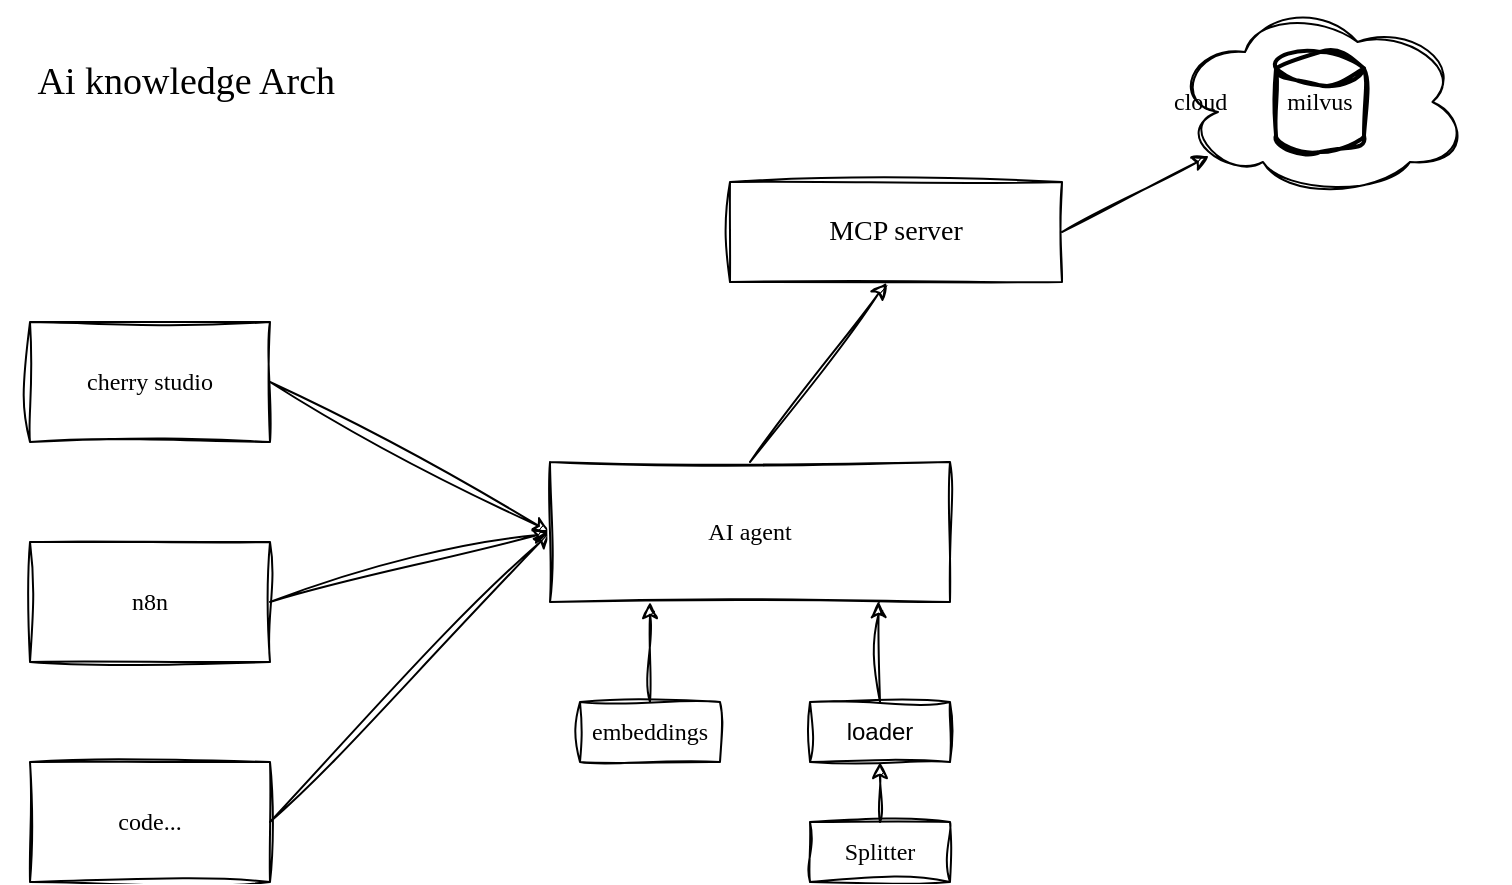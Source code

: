 <mxfile version="26.2.13">
  <diagram name="第 1 页" id="RK67OSI8cogcYwi-WMlT">
    <mxGraphModel dx="1190" dy="619" grid="1" gridSize="10" guides="1" tooltips="1" connect="1" arrows="1" fold="1" page="1" pageScale="1" pageWidth="827" pageHeight="1169" math="0" shadow="0">
      <root>
        <mxCell id="0" />
        <mxCell id="1" parent="0" />
        <mxCell id="HOZD4uC3_78dBwo-plvv-2" value="&lt;font face=&quot;Comic Sans MS&quot;&gt;cherry stu&lt;span style=&quot;background-color: transparent; color: light-dark(rgb(0, 0, 0), rgb(255, 255, 255));&quot;&gt;dio&lt;/span&gt;&lt;/font&gt;" style="rounded=0;whiteSpace=wrap;html=1;sketch=1;curveFitting=1;jiggle=2;" vertex="1" parent="1">
          <mxGeometry x="50" y="180" width="120" height="60" as="geometry" />
        </mxCell>
        <mxCell id="HOZD4uC3_78dBwo-plvv-3" value="&lt;font face=&quot;Comic Sans MS&quot;&gt;n8n&lt;/font&gt;" style="rounded=0;whiteSpace=wrap;html=1;sketch=1;curveFitting=1;jiggle=2;" vertex="1" parent="1">
          <mxGeometry x="50" y="290" width="120" height="60" as="geometry" />
        </mxCell>
        <mxCell id="HOZD4uC3_78dBwo-plvv-4" value="&lt;font face=&quot;Comic Sans MS&quot;&gt;code...&lt;/font&gt;" style="rounded=0;whiteSpace=wrap;html=1;sketch=1;curveFitting=1;jiggle=2;" vertex="1" parent="1">
          <mxGeometry x="50" y="400" width="120" height="60" as="geometry" />
        </mxCell>
        <mxCell id="HOZD4uC3_78dBwo-plvv-12" value="" style="endArrow=classic;html=1;rounded=0;entryX=0;entryY=0.5;entryDx=0;entryDy=0;exitX=1;exitY=0.5;exitDx=0;exitDy=0;sketch=1;curveFitting=1;jiggle=2;" edge="1" parent="1" source="HOZD4uC3_78dBwo-plvv-2" target="HOZD4uC3_78dBwo-plvv-25">
          <mxGeometry width="50" height="50" relative="1" as="geometry">
            <mxPoint x="390" y="410" as="sourcePoint" />
            <mxPoint x="371" y="317" as="targetPoint" />
          </mxGeometry>
        </mxCell>
        <mxCell id="HOZD4uC3_78dBwo-plvv-13" value="" style="endArrow=classic;html=1;rounded=0;exitX=1;exitY=0.5;exitDx=0;exitDy=0;sketch=1;curveFitting=1;jiggle=2;entryX=0;entryY=0.5;entryDx=0;entryDy=0;" edge="1" parent="1" source="HOZD4uC3_78dBwo-plvv-4" target="HOZD4uC3_78dBwo-plvv-25">
          <mxGeometry width="50" height="50" relative="1" as="geometry">
            <mxPoint x="180" y="220" as="sourcePoint" />
            <mxPoint x="450" y="270" as="targetPoint" />
          </mxGeometry>
        </mxCell>
        <mxCell id="HOZD4uC3_78dBwo-plvv-14" value="" style="endArrow=classic;html=1;rounded=0;exitX=1;exitY=0.5;exitDx=0;exitDy=0;sketch=1;curveFitting=1;jiggle=2;entryX=0;entryY=0.5;entryDx=0;entryDy=0;" edge="1" parent="1" source="HOZD4uC3_78dBwo-plvv-3" target="HOZD4uC3_78dBwo-plvv-25">
          <mxGeometry width="50" height="50" relative="1" as="geometry">
            <mxPoint x="190" y="230" as="sourcePoint" />
            <mxPoint x="450" y="273" as="targetPoint" />
          </mxGeometry>
        </mxCell>
        <mxCell id="HOZD4uC3_78dBwo-plvv-21" value="" style="group" vertex="1" connectable="0" parent="1">
          <mxGeometry x="400" y="110" width="166" height="50" as="geometry" />
        </mxCell>
        <mxCell id="HOZD4uC3_78dBwo-plvv-17" value="&lt;font face=&quot;Comic Sans MS&quot; style=&quot;font-size: 14px;&quot;&gt;MCP server&lt;/font&gt;" style="rounded=0;whiteSpace=wrap;html=1;glass=0;shadow=0;fillStyle=hatch;align=center;sketch=1;curveFitting=1;jiggle=2;labelPosition=center;verticalLabelPosition=middle;verticalAlign=middle;" vertex="1" parent="HOZD4uC3_78dBwo-plvv-21">
          <mxGeometry width="166" height="50" as="geometry" />
        </mxCell>
        <mxCell id="HOZD4uC3_78dBwo-plvv-25" value="&lt;font face=&quot;Comic Sans MS&quot;&gt;AI agent&lt;/font&gt;" style="rounded=0;whiteSpace=wrap;html=1;sketch=1;curveFitting=1;jiggle=2;" vertex="1" parent="1">
          <mxGeometry x="310" y="250" width="200" height="70" as="geometry" />
        </mxCell>
        <mxCell id="HOZD4uC3_78dBwo-plvv-26" value="&lt;font face=&quot;Comic Sans MS&quot;&gt;Splitter&lt;/font&gt;" style="rounded=0;whiteSpace=wrap;html=1;sketch=1;curveFitting=1;jiggle=2;" vertex="1" parent="1">
          <mxGeometry x="440" y="430" width="70" height="30" as="geometry" />
        </mxCell>
        <mxCell id="HOZD4uC3_78dBwo-plvv-27" value="loader" style="rounded=0;whiteSpace=wrap;html=1;sketch=1;curveFitting=1;jiggle=2;" vertex="1" parent="1">
          <mxGeometry x="440" y="370" width="70" height="30" as="geometry" />
        </mxCell>
        <mxCell id="HOZD4uC3_78dBwo-plvv-34" value="" style="group;sketch=1;curveFitting=1;jiggle=2;labelPosition=left;verticalLabelPosition=top;align=right;verticalAlign=bottom;" vertex="1" connectable="0" parent="1">
          <mxGeometry x="620" y="20" width="170" height="100" as="geometry" />
        </mxCell>
        <mxCell id="HOZD4uC3_78dBwo-plvv-31" value="&lt;font face=&quot;Comic Sans MS&quot;&gt;cloud&lt;/font&gt;" style="ellipse;shape=cloud;whiteSpace=wrap;html=1;labelPosition=center;verticalLabelPosition=middle;align=left;verticalAlign=middle;sketch=1;curveFitting=1;jiggle=2;" vertex="1" parent="HOZD4uC3_78dBwo-plvv-34">
          <mxGeometry width="150" height="100" as="geometry" />
        </mxCell>
        <mxCell id="HOZD4uC3_78dBwo-plvv-32" value="&lt;font face=&quot;Comic Sans MS&quot;&gt;milvus&lt;/font&gt;" style="strokeWidth=2;html=1;shape=mxgraph.flowchart.database;whiteSpace=wrap;sketch=1;curveFitting=1;jiggle=2;" vertex="1" parent="HOZD4uC3_78dBwo-plvv-34">
          <mxGeometry x="53" y="25" width="44" height="50" as="geometry" />
        </mxCell>
        <mxCell id="HOZD4uC3_78dBwo-plvv-36" value="" style="endArrow=classic;html=1;rounded=0;entryX=0.13;entryY=0.77;entryDx=0;entryDy=0;exitX=1;exitY=0.5;exitDx=0;exitDy=0;entryPerimeter=0;sketch=1;curveFitting=1;jiggle=2;" edge="1" parent="1" source="HOZD4uC3_78dBwo-plvv-17" target="HOZD4uC3_78dBwo-plvv-31">
          <mxGeometry width="50" height="50" relative="1" as="geometry">
            <mxPoint x="180" y="220" as="sourcePoint" />
            <mxPoint x="320" y="295" as="targetPoint" />
          </mxGeometry>
        </mxCell>
        <mxCell id="HOZD4uC3_78dBwo-plvv-37" value="" style="endArrow=classic;html=1;rounded=0;entryX=0.472;entryY=1.007;entryDx=0;entryDy=0;exitX=0.5;exitY=0;exitDx=0;exitDy=0;sketch=1;curveFitting=1;jiggle=2;entryPerimeter=0;" edge="1" parent="1" source="HOZD4uC3_78dBwo-plvv-25" target="HOZD4uC3_78dBwo-plvv-17">
          <mxGeometry width="50" height="50" relative="1" as="geometry">
            <mxPoint x="190" y="230" as="sourcePoint" />
            <mxPoint x="330" y="305" as="targetPoint" />
          </mxGeometry>
        </mxCell>
        <mxCell id="HOZD4uC3_78dBwo-plvv-38" value="&lt;font face=&quot;Comic Sans MS&quot;&gt;embeddings&lt;/font&gt;" style="rounded=0;whiteSpace=wrap;html=1;sketch=1;curveFitting=1;jiggle=2;" vertex="1" parent="1">
          <mxGeometry x="325" y="370" width="70" height="30" as="geometry" />
        </mxCell>
        <mxCell id="HOZD4uC3_78dBwo-plvv-40" value="" style="endArrow=classic;html=1;rounded=0;entryX=0.25;entryY=1;entryDx=0;entryDy=0;exitX=0.5;exitY=0;exitDx=0;exitDy=0;sketch=1;curveFitting=1;jiggle=2;" edge="1" parent="1" source="HOZD4uC3_78dBwo-plvv-38" target="HOZD4uC3_78dBwo-plvv-25">
          <mxGeometry width="50" height="50" relative="1" as="geometry">
            <mxPoint x="420" y="260" as="sourcePoint" />
            <mxPoint x="488" y="170" as="targetPoint" />
          </mxGeometry>
        </mxCell>
        <mxCell id="HOZD4uC3_78dBwo-plvv-43" value="" style="endArrow=classic;html=1;rounded=0;entryX=0.821;entryY=0.993;entryDx=0;entryDy=0;exitX=0.5;exitY=0;exitDx=0;exitDy=0;sketch=1;curveFitting=1;jiggle=2;entryPerimeter=0;" edge="1" parent="1" source="HOZD4uC3_78dBwo-plvv-27" target="HOZD4uC3_78dBwo-plvv-25">
          <mxGeometry width="50" height="50" relative="1" as="geometry">
            <mxPoint x="430" y="270" as="sourcePoint" />
            <mxPoint x="498" y="180" as="targetPoint" />
          </mxGeometry>
        </mxCell>
        <mxCell id="HOZD4uC3_78dBwo-plvv-44" value="" style="endArrow=classic;html=1;rounded=0;entryX=0.5;entryY=1;entryDx=0;entryDy=0;exitX=0.5;exitY=0;exitDx=0;exitDy=0;sketch=1;curveFitting=1;jiggle=2;" edge="1" parent="1" source="HOZD4uC3_78dBwo-plvv-26" target="HOZD4uC3_78dBwo-plvv-27">
          <mxGeometry width="50" height="50" relative="1" as="geometry">
            <mxPoint x="440" y="280" as="sourcePoint" />
            <mxPoint x="508" y="190" as="targetPoint" />
          </mxGeometry>
        </mxCell>
        <mxCell id="HOZD4uC3_78dBwo-plvv-45" value="&lt;font style=&quot;font-size: 19px;&quot;&gt;Ai knowledge Arch&lt;/font&gt;&lt;span style=&quot;font-size: 19px;&quot;&gt;&amp;nbsp;&lt;/span&gt;" style="text;html=1;align=center;verticalAlign=middle;resizable=0;points=[];autosize=1;strokeColor=none;fillColor=none;shadow=0;glass=0;rounded=0;fontFamily=Comic Sans MS;fontStyle=0" vertex="1" parent="1">
          <mxGeometry x="35" y="40" width="190" height="40" as="geometry" />
        </mxCell>
      </root>
    </mxGraphModel>
  </diagram>
</mxfile>

